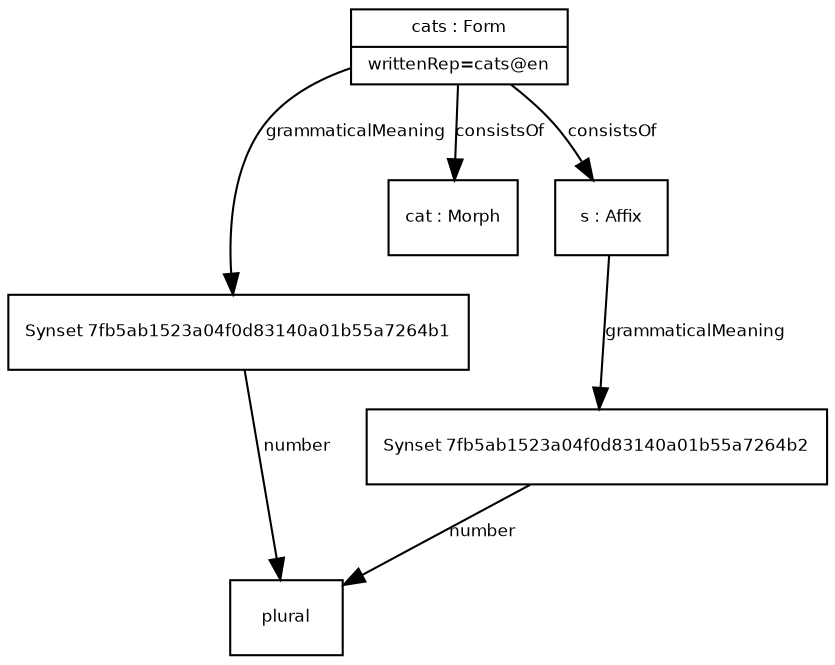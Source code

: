 digraph G {
  fontname = "Bitstream Vera Sans"
    fontsize = 8

    node [
      fontname = "Bitstream Vera Sans"
      fontsize = 8
      shape = "record"
    ]

    edge [
      fontname = "Bitstream Vera Sans"
      fontsize = 8
    ]
 
plural [ label="{plural}" ]
Synset7fb5ab1523a04f0d83140a01b55a7264b1 -> plural [ label="number" ] 
Synset7fb5ab1523a04f0d83140a01b55a7264b1 [ label="{Synset 7fb5ab1523a04f0d83140a01b55a7264b1}" ]
cats -> Synset7fb5ab1523a04f0d83140a01b55a7264b1 [ label="grammaticalMeaning" ] 
cat [ label="{cat : Morph}" ]
cats -> cat [ label="consistsOf" ] 
Synset7fb5ab1523a04f0d83140a01b55a7264b2 -> plural [ label="number" ] 
Synset7fb5ab1523a04f0d83140a01b55a7264b2 [ label="{Synset 7fb5ab1523a04f0d83140a01b55a7264b2}" ]
s -> Synset7fb5ab1523a04f0d83140a01b55a7264b2 [ label="grammaticalMeaning" ] 
s [ label="{s : Affix}" ]
cats -> s [ label="consistsOf" ] 
cats [ label="{cats : Form|writtenRep=cats@en}" ]
}
